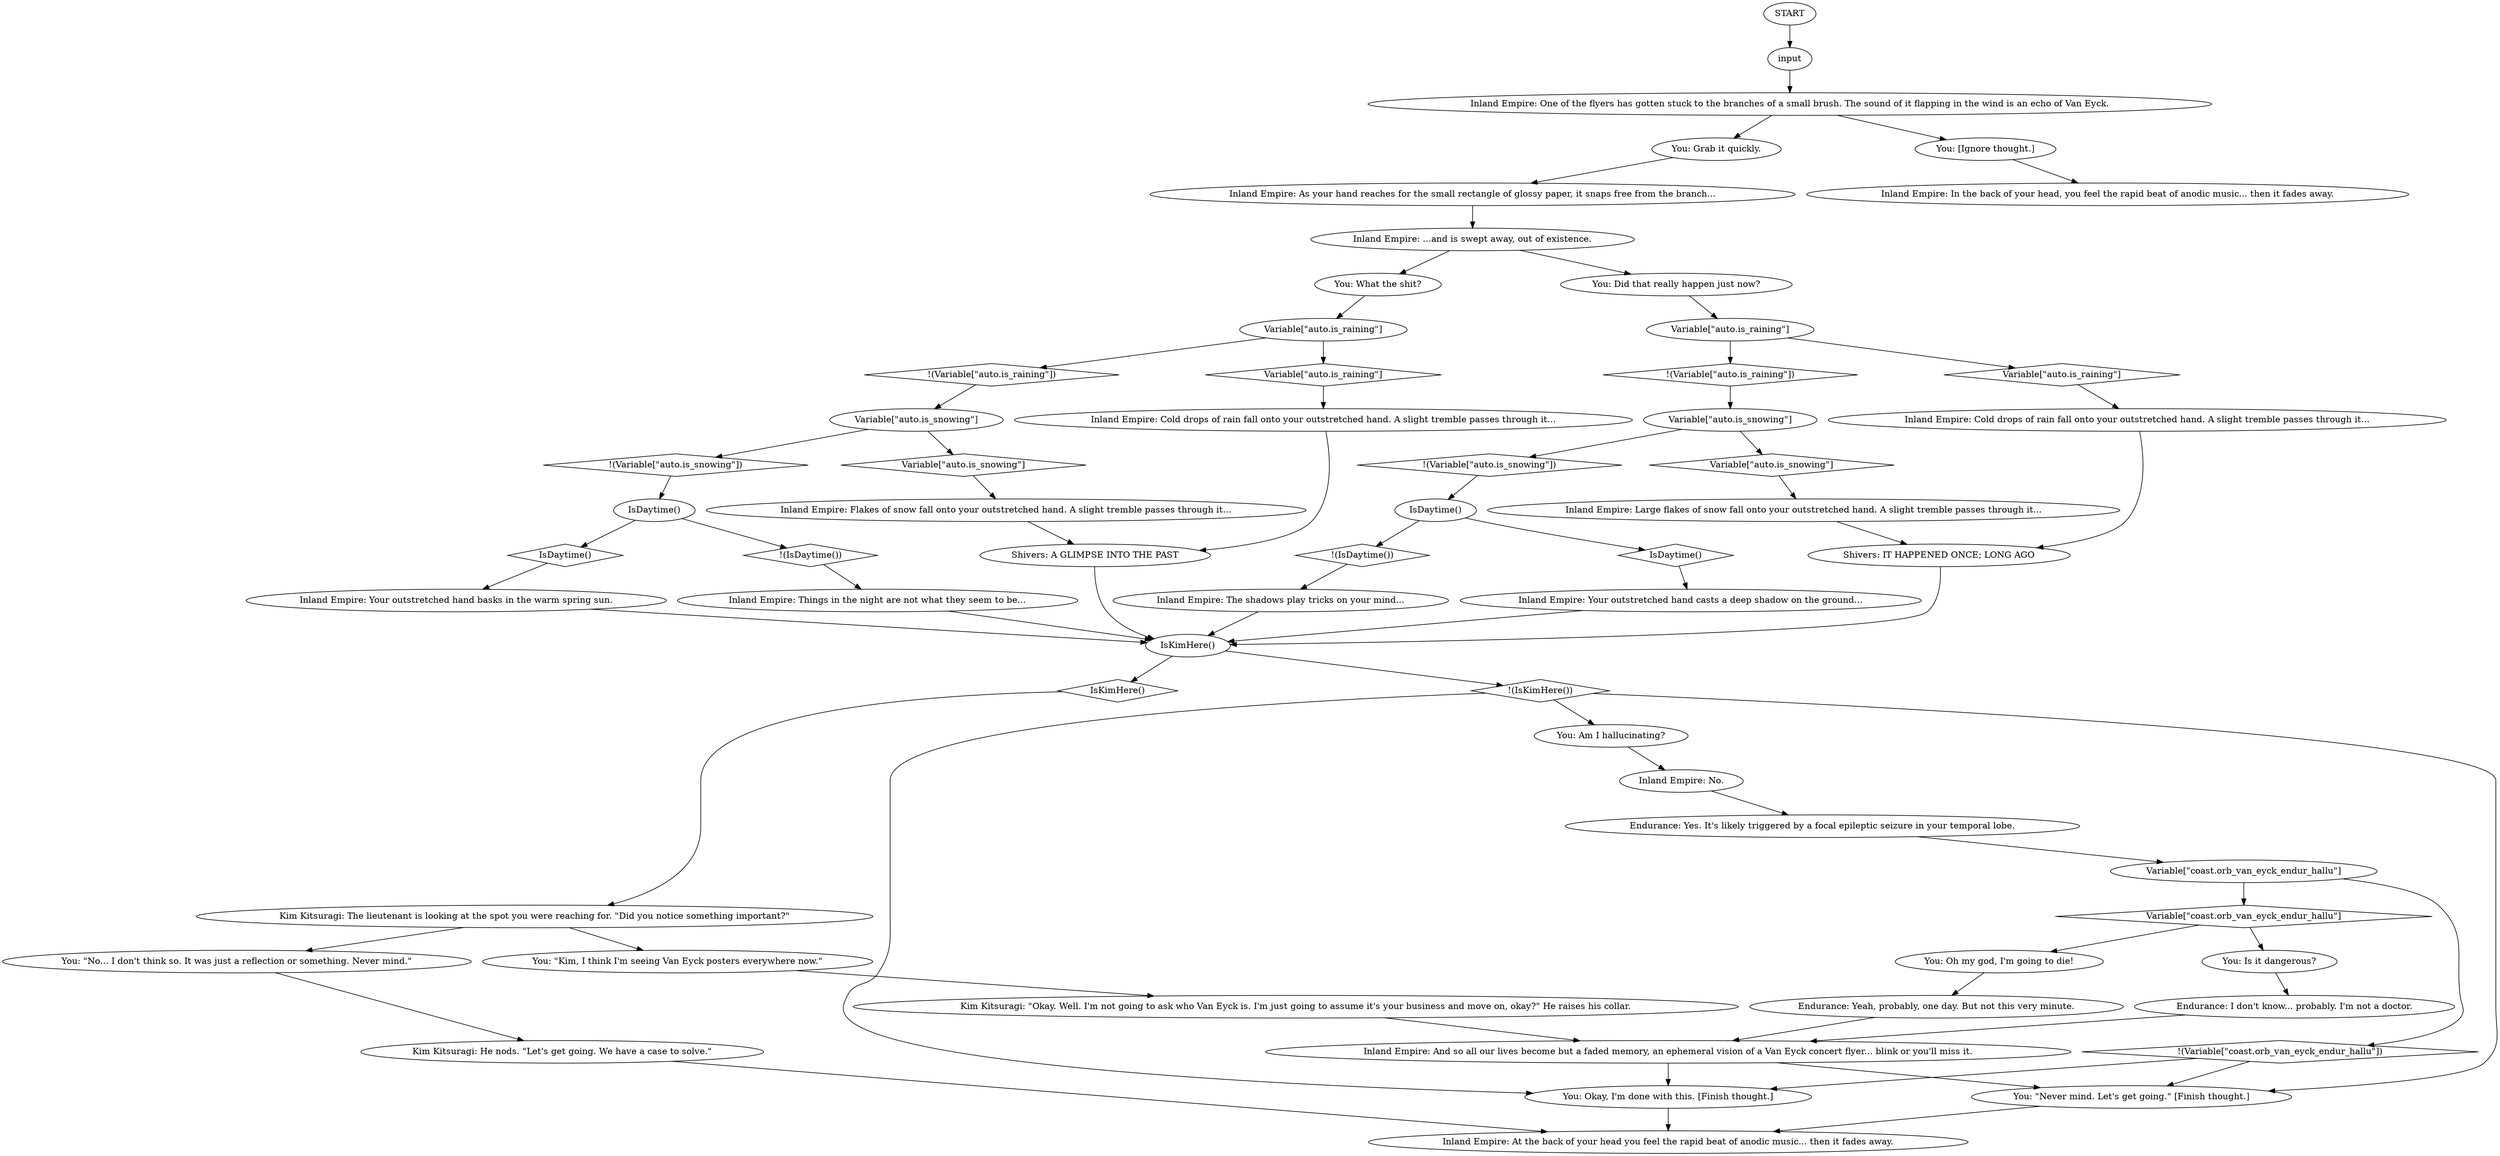 # COAST ORB / arno van eyck after
# Afterthought reaction orbital to those flyers, man. Do it. Talk to your stupid brain.
# ==================================================
digraph G {
	  0 [label="START"];
	  1 [label="input"];
	  2 [label="Inland Empire: Cold drops of rain fall onto your outstretched hand. A slight tremble passes through it..."];
	  3 [label="Inland Empire: Large flakes of snow fall onto your outstretched hand. A slight tremble passes through it..."];
	  4 [label="IsKimHere()"];
	  5 [label="IsKimHere()", shape=diamond];
	  6 [label="!(IsKimHere())", shape=diamond];
	  7 [label="Kim Kitsuragi: He nods. \"Let's get going. We have a case to solve.\""];
	  8 [label="Endurance: Yes. It's likely triggered by a focal epileptic seizure in your temporal lobe."];
	  9 [label="Variable[\"auto.is_snowing\"]"];
	  10 [label="Variable[\"auto.is_snowing\"]", shape=diamond];
	  11 [label="!(Variable[\"auto.is_snowing\"])", shape=diamond];
	  12 [label="Inland Empire: ...and is swept away, out of existence."];
	  13 [label="You: Did that really happen just now?"];
	  14 [label="Kim Kitsuragi: \"Okay. Well. I'm not going to ask who Van Eyck is. I'm just going to assume it's your business and move on, okay?\" He raises his collar."];
	  15 [label="IsDaytime()"];
	  16 [label="IsDaytime()", shape=diamond];
	  17 [label="!(IsDaytime())", shape=diamond];
	  18 [label="Inland Empire: Your outstretched hand basks in the warm spring sun."];
	  19 [label="Variable[\"auto.is_raining\"]"];
	  20 [label="Variable[\"auto.is_raining\"]", shape=diamond];
	  21 [label="!(Variable[\"auto.is_raining\"])", shape=diamond];
	  22 [label="Inland Empire: At the back of your head you feel the rapid beat of anodic music... then it fades away."];
	  23 [label="You: Grab it quickly."];
	  24 [label="Variable[\"auto.is_raining\"]"];
	  25 [label="Variable[\"auto.is_raining\"]", shape=diamond];
	  26 [label="!(Variable[\"auto.is_raining\"])", shape=diamond];
	  27 [label="You: [Ignore thought.]"];
	  28 [label="You: Am I hallucinating?"];
	  29 [label="Inland Empire: And so all our lives become but a faded memory, an ephemeral vision of a Van Eyck concert flyer... blink or you'll miss it."];
	  30 [label="Kim Kitsuragi: The lieutenant is looking at the spot you were reaching for. \"Did you notice something important?\""];
	  31 [label="You: Okay, I'm done with this. [Finish thought.]"];
	  32 [label="Variable[\"coast.orb_van_eyck_endur_hallu\"]"];
	  33 [label="Variable[\"coast.orb_van_eyck_endur_hallu\"]", shape=diamond];
	  34 [label="!(Variable[\"coast.orb_van_eyck_endur_hallu\"])", shape=diamond];
	  35 [label="Endurance: Yeah, probably, one day. But not this very minute."];
	  36 [label="Inland Empire: Things in the night are not what they seem to be..."];
	  37 [label="Inland Empire: As your hand reaches for the small rectangle of glossy paper, it snaps free from the branch..."];
	  38 [label="Inland Empire: The shadows play tricks on your mind..."];
	  40 [label="You: \"No... I don't think so. It was just a reflection or something. Never mind.\""];
	  41 [label="Inland Empire: One of the flyers has gotten stuck to the branches of a small brush. The sound of it flapping in the wind is an echo of Van Eyck."];
	  42 [label="Inland Empire: Your outstretched hand casts a deep shadow on the ground..."];
	  43 [label="You: Is it dangerous?"];
	  44 [label="Endurance: I don't know... probably. I'm not a doctor."];
	  45 [label="You: \"Never mind. Let's get going.\" [Finish thought.]"];
	  46 [label="Inland Empire: Flakes of snow fall onto your outstretched hand. A slight tremble passes through it..."];
	  47 [label="Variable[\"auto.is_snowing\"]"];
	  48 [label="Variable[\"auto.is_snowing\"]", shape=diamond];
	  49 [label="!(Variable[\"auto.is_snowing\"])", shape=diamond];
	  50 [label="You: Oh my god, I'm going to die!"];
	  51 [label="Inland Empire: No."];
	  52 [label="IsDaytime()"];
	  53 [label="IsDaytime()", shape=diamond];
	  54 [label="!(IsDaytime())", shape=diamond];
	  55 [label="Inland Empire: Cold drops of rain fall onto your outstretched hand. A slight tremble passes through it..."];
	  56 [label="Shivers: IT HAPPENED ONCE; LONG AGO"];
	  57 [label="Inland Empire: In the back of your head, you feel the rapid beat of anodic music... then it fades away."];
	  58 [label="You: What the shit?"];
	  59 [label="You: \"Kim, I think I'm seeing Van Eyck posters everywhere now.\""];
	  60 [label="Shivers: A GLIMPSE INTO THE PAST"];
	  0 -> 1
	  1 -> 41
	  2 -> 60
	  3 -> 56
	  4 -> 5
	  4 -> 6
	  5 -> 30
	  6 -> 28
	  6 -> 45
	  6 -> 31
	  7 -> 22
	  8 -> 32
	  9 -> 10
	  9 -> 11
	  10 -> 46
	  11 -> 15
	  12 -> 58
	  12 -> 13
	  13 -> 19
	  14 -> 29
	  15 -> 16
	  15 -> 17
	  16 -> 18
	  17 -> 36
	  18 -> 4
	  19 -> 20
	  19 -> 21
	  20 -> 55
	  21 -> 47
	  23 -> 37
	  24 -> 25
	  24 -> 26
	  25 -> 2
	  26 -> 9
	  27 -> 57
	  28 -> 51
	  29 -> 45
	  29 -> 31
	  30 -> 40
	  30 -> 59
	  31 -> 22
	  32 -> 33
	  32 -> 34
	  33 -> 50
	  33 -> 43
	  34 -> 45
	  34 -> 31
	  35 -> 29
	  36 -> 4
	  37 -> 12
	  38 -> 4
	  40 -> 7
	  41 -> 27
	  41 -> 23
	  42 -> 4
	  43 -> 44
	  44 -> 29
	  45 -> 22
	  46 -> 60
	  47 -> 48
	  47 -> 49
	  48 -> 3
	  49 -> 52
	  50 -> 35
	  51 -> 8
	  52 -> 53
	  52 -> 54
	  53 -> 42
	  54 -> 38
	  55 -> 56
	  56 -> 4
	  58 -> 24
	  59 -> 14
	  60 -> 4
}

